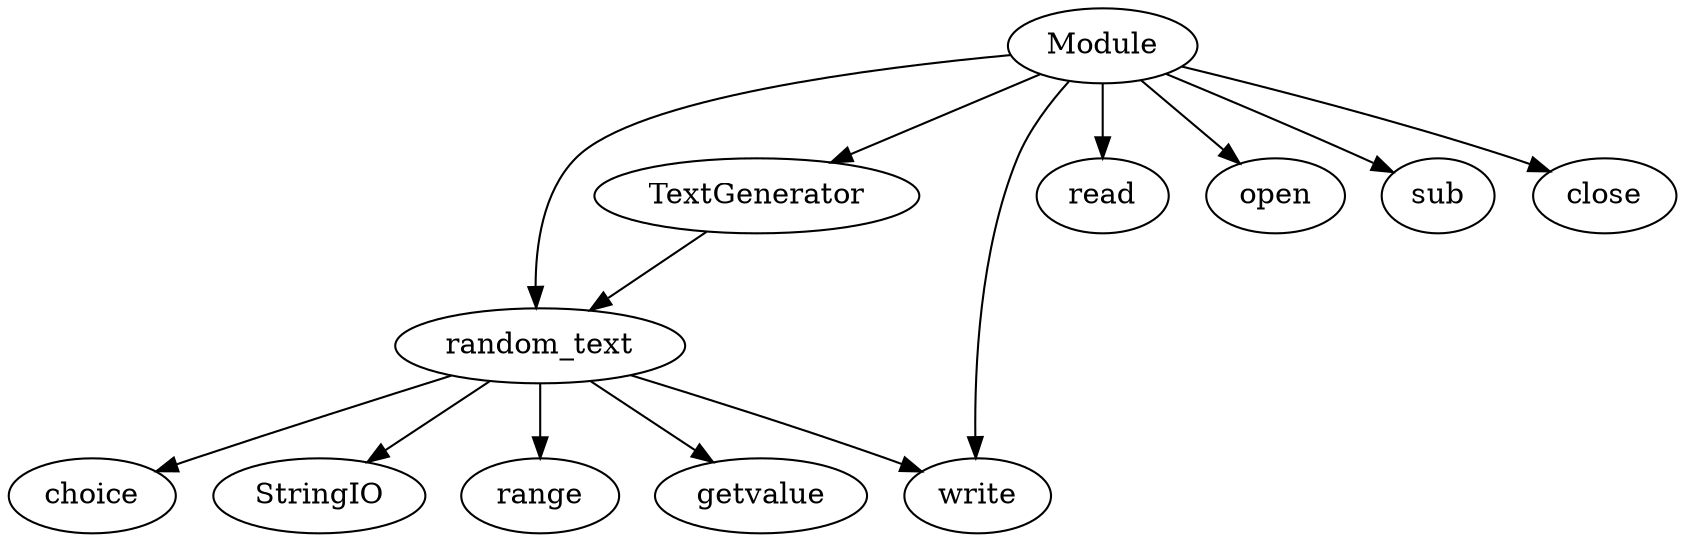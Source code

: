 strict digraph  {
random_text;
choice;
StringIO;
write;
range;
getvalue;
Module;
TextGenerator;
read;
open;
sub;
close;
random_text -> choice;
random_text -> StringIO;
random_text -> write;
random_text -> range;
random_text -> getvalue;
Module -> TextGenerator;
Module -> read;
Module -> open;
Module -> sub;
Module -> random_text;
Module -> write;
Module -> close;
TextGenerator -> random_text;
}
